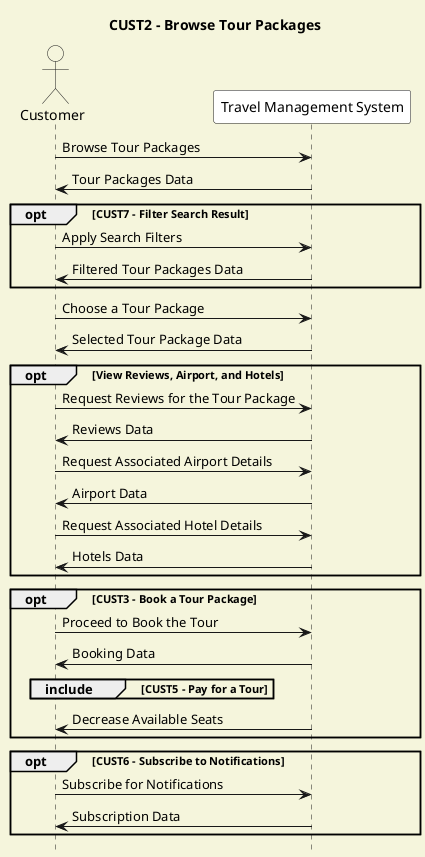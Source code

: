 @startuml
title CUST2 - Browse Tour Packages

skinparam backgroundColor #F5F5DC
hide footbox

actor Customer #F5F5DC
participant "Travel Management System" as TMS #FFFFFF

Customer -> TMS : Browse Tour Packages
TMS -> Customer : Tour Packages Data

opt CUST7 - Filter Search Result
    Customer -> TMS : Apply Search Filters
    TMS -> Customer : Filtered Tour Packages Data
end

Customer -> TMS : Choose a Tour Package
TMS -> Customer : Selected Tour Package Data

opt View Reviews, Airport, and Hotels
    Customer -> TMS : Request Reviews for the Tour Package
    TMS -> Customer : Reviews Data

    Customer -> TMS : Request Associated Airport Details
    TMS -> Customer : Airport Data

    Customer -> TMS : Request Associated Hotel Details
    TMS -> Customer : Hotels Data
end

opt CUST3 - Book a Tour Package
    Customer -> TMS : Proceed to Book the Tour
    TMS -> Customer : Booking Data

    group include [CUST5 - Pay for a Tour]
    end

    TMS -> Customer : Decrease Available Seats
end

opt CUST6 - Subscribe to Notifications
    Customer -> TMS : Subscribe for Notifications
    TMS -> Customer : Subscription Data
end

@enduml
